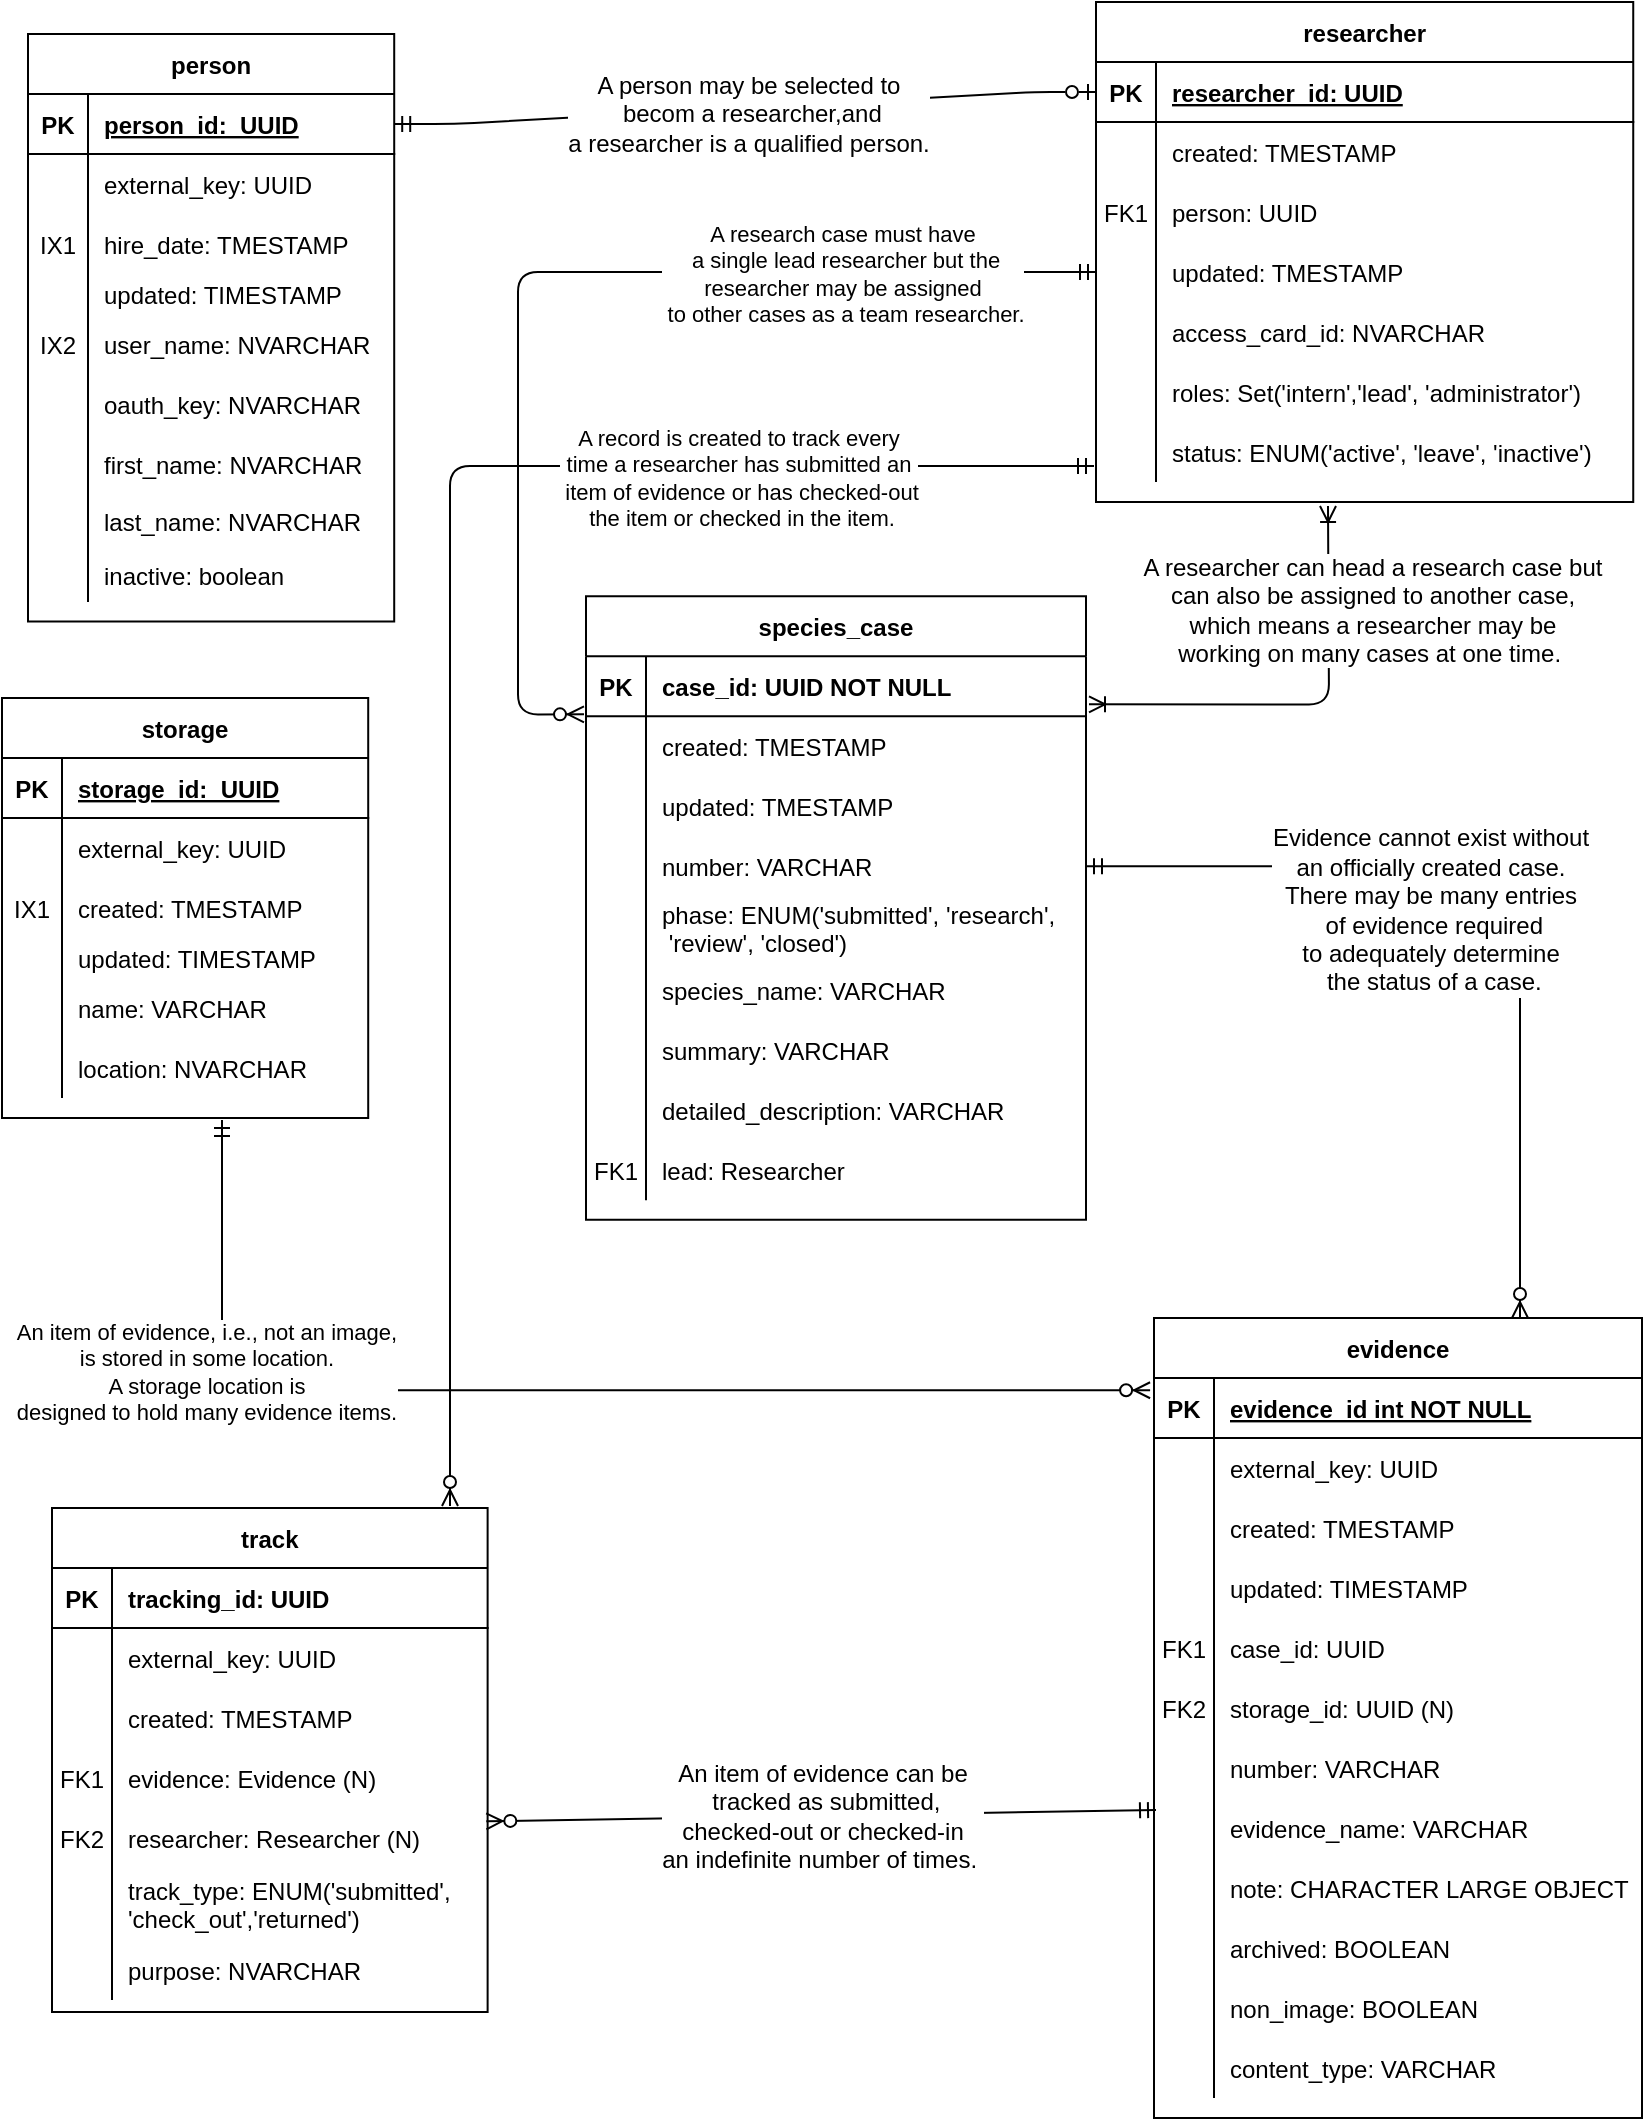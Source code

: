 <mxfile version="17.2.4" type="device"><diagram id="R2lEEEUBdFMjLlhIrx00" name="Page-1"><mxGraphModel dx="872" dy="495" grid="0" gridSize="10" guides="1" tooltips="1" connect="1" arrows="1" fold="1" page="1" pageScale="1" pageWidth="850" pageHeight="1100" math="0" shadow="0" extFonts="Permanent Marker^https://fonts.googleapis.com/css?family=Permanent+Marker"><root><mxCell id="0"/><mxCell id="1" parent="0"/><mxCell id="C-vyLk0tnHw3VtMMgP7b-13" value="species_case" style="shape=table;startSize=30;container=1;collapsible=1;childLayout=tableLayout;fixedRows=1;rowLines=0;fontStyle=1;align=center;resizeLast=1;" parent="1" vertex="1"><mxGeometry x="316" y="303.17" width="250" height="311.667" as="geometry"/></mxCell><mxCell id="C-vyLk0tnHw3VtMMgP7b-14" value="" style="shape=partialRectangle;collapsible=0;dropTarget=0;pointerEvents=0;fillColor=none;points=[[0,0.5],[1,0.5]];portConstraint=eastwest;top=0;left=0;right=0;bottom=1;" parent="C-vyLk0tnHw3VtMMgP7b-13" vertex="1"><mxGeometry y="30" width="250" height="30" as="geometry"/></mxCell><mxCell id="C-vyLk0tnHw3VtMMgP7b-15" value="PK" style="shape=partialRectangle;overflow=hidden;connectable=0;fillColor=none;top=0;left=0;bottom=0;right=0;fontStyle=1;" parent="C-vyLk0tnHw3VtMMgP7b-14" vertex="1"><mxGeometry width="30" height="30" as="geometry"><mxRectangle width="30" height="30" as="alternateBounds"/></mxGeometry></mxCell><mxCell id="C-vyLk0tnHw3VtMMgP7b-16" value="case_id: UUID NOT NULL " style="shape=partialRectangle;overflow=hidden;connectable=0;fillColor=none;top=0;left=0;bottom=0;right=0;align=left;spacingLeft=6;fontStyle=1;" parent="C-vyLk0tnHw3VtMMgP7b-14" vertex="1"><mxGeometry x="30" width="220" height="30" as="geometry"><mxRectangle width="220" height="30" as="alternateBounds"/></mxGeometry></mxCell><mxCell id="C-vyLk0tnHw3VtMMgP7b-17" value="" style="shape=partialRectangle;collapsible=0;dropTarget=0;pointerEvents=0;fillColor=none;points=[[0,0.5],[1,0.5]];portConstraint=eastwest;top=0;left=0;right=0;bottom=0;" parent="C-vyLk0tnHw3VtMMgP7b-13" vertex="1"><mxGeometry y="60" width="250" height="30" as="geometry"/></mxCell><mxCell id="C-vyLk0tnHw3VtMMgP7b-18" value="" style="shape=partialRectangle;overflow=hidden;connectable=0;fillColor=none;top=0;left=0;bottom=0;right=0;" parent="C-vyLk0tnHw3VtMMgP7b-17" vertex="1"><mxGeometry width="30" height="30" as="geometry"><mxRectangle width="30" height="30" as="alternateBounds"/></mxGeometry></mxCell><mxCell id="C-vyLk0tnHw3VtMMgP7b-19" value="created: TMESTAMP" style="shape=partialRectangle;overflow=hidden;connectable=0;fillColor=none;top=0;left=0;bottom=0;right=0;align=left;spacingLeft=6;" parent="C-vyLk0tnHw3VtMMgP7b-17" vertex="1"><mxGeometry x="30" width="220" height="30" as="geometry"><mxRectangle width="220" height="30" as="alternateBounds"/></mxGeometry></mxCell><mxCell id="JvU0ks09oIWArTATP7LB-10" value="" style="shape=partialRectangle;collapsible=0;dropTarget=0;pointerEvents=0;fillColor=none;points=[[0,0.5],[1,0.5]];portConstraint=eastwest;top=0;left=0;right=0;bottom=0;" parent="C-vyLk0tnHw3VtMMgP7b-13" vertex="1"><mxGeometry y="90" width="250" height="30" as="geometry"/></mxCell><mxCell id="JvU0ks09oIWArTATP7LB-11" value="" style="shape=partialRectangle;overflow=hidden;connectable=0;fillColor=none;top=0;left=0;bottom=0;right=0;" parent="JvU0ks09oIWArTATP7LB-10" vertex="1"><mxGeometry width="30" height="30" as="geometry"><mxRectangle width="30" height="30" as="alternateBounds"/></mxGeometry></mxCell><mxCell id="JvU0ks09oIWArTATP7LB-12" value="updated: TMESTAMP" style="shape=partialRectangle;overflow=hidden;connectable=0;fillColor=none;top=0;left=0;bottom=0;right=0;align=left;spacingLeft=6;" parent="JvU0ks09oIWArTATP7LB-10" vertex="1"><mxGeometry x="30" width="220" height="30" as="geometry"><mxRectangle width="220" height="30" as="alternateBounds"/></mxGeometry></mxCell><mxCell id="5sP2WgN8EQGmo5bwLs1_-2" value="" style="shape=partialRectangle;collapsible=0;dropTarget=0;pointerEvents=0;fillColor=none;points=[[0,0.5],[1,0.5]];portConstraint=eastwest;top=0;left=0;right=0;bottom=0;" parent="C-vyLk0tnHw3VtMMgP7b-13" vertex="1"><mxGeometry y="120" width="250" height="30" as="geometry"/></mxCell><mxCell id="5sP2WgN8EQGmo5bwLs1_-3" value="" style="shape=partialRectangle;overflow=hidden;connectable=0;fillColor=none;top=0;left=0;bottom=0;right=0;" parent="5sP2WgN8EQGmo5bwLs1_-2" vertex="1"><mxGeometry width="30" height="30" as="geometry"><mxRectangle width="30" height="30" as="alternateBounds"/></mxGeometry></mxCell><mxCell id="5sP2WgN8EQGmo5bwLs1_-4" value="number: VARCHAR" style="shape=partialRectangle;overflow=hidden;connectable=0;fillColor=none;top=0;left=0;bottom=0;right=0;align=left;spacingLeft=6;" parent="5sP2WgN8EQGmo5bwLs1_-2" vertex="1"><mxGeometry x="30" width="220" height="30" as="geometry"><mxRectangle width="220" height="30" as="alternateBounds"/></mxGeometry></mxCell><mxCell id="5sP2WgN8EQGmo5bwLs1_-5" value="" style="shape=partialRectangle;collapsible=0;dropTarget=0;pointerEvents=0;fillColor=none;points=[[0,0.5],[1,0.5]];portConstraint=eastwest;top=0;left=0;right=0;bottom=0;" parent="C-vyLk0tnHw3VtMMgP7b-13" vertex="1"><mxGeometry y="150" width="250" height="32" as="geometry"/></mxCell><mxCell id="5sP2WgN8EQGmo5bwLs1_-6" value="" style="shape=partialRectangle;overflow=hidden;connectable=0;fillColor=none;top=0;left=0;bottom=0;right=0;" parent="5sP2WgN8EQGmo5bwLs1_-5" vertex="1"><mxGeometry width="30" height="32" as="geometry"><mxRectangle width="30" height="32" as="alternateBounds"/></mxGeometry></mxCell><mxCell id="5sP2WgN8EQGmo5bwLs1_-7" value="phase: ENUM('submitted', 'research',&#10; 'review', 'closed')" style="shape=partialRectangle;overflow=hidden;connectable=0;fillColor=none;top=0;left=0;bottom=0;right=0;align=left;spacingLeft=6;" parent="5sP2WgN8EQGmo5bwLs1_-5" vertex="1"><mxGeometry x="30" width="220" height="32" as="geometry"><mxRectangle width="220" height="32" as="alternateBounds"/></mxGeometry></mxCell><mxCell id="C-vyLk0tnHw3VtMMgP7b-20" value="" style="shape=partialRectangle;collapsible=0;dropTarget=0;pointerEvents=0;fillColor=none;points=[[0,0.5],[1,0.5]];portConstraint=eastwest;top=0;left=0;right=0;bottom=0;" parent="C-vyLk0tnHw3VtMMgP7b-13" vertex="1"><mxGeometry y="182" width="250" height="30" as="geometry"/></mxCell><mxCell id="C-vyLk0tnHw3VtMMgP7b-21" value="" style="shape=partialRectangle;overflow=hidden;connectable=0;fillColor=none;top=0;left=0;bottom=0;right=0;" parent="C-vyLk0tnHw3VtMMgP7b-20" vertex="1"><mxGeometry width="30" height="30" as="geometry"><mxRectangle width="30" height="30" as="alternateBounds"/></mxGeometry></mxCell><mxCell id="C-vyLk0tnHw3VtMMgP7b-22" value="species_name: VARCHAR" style="shape=partialRectangle;overflow=hidden;connectable=0;fillColor=none;top=0;left=0;bottom=0;right=0;align=left;spacingLeft=6;" parent="C-vyLk0tnHw3VtMMgP7b-20" vertex="1"><mxGeometry x="30" width="220" height="30" as="geometry"><mxRectangle width="220" height="30" as="alternateBounds"/></mxGeometry></mxCell><mxCell id="5sP2WgN8EQGmo5bwLs1_-8" value="" style="shape=partialRectangle;collapsible=0;dropTarget=0;pointerEvents=0;fillColor=none;points=[[0,0.5],[1,0.5]];portConstraint=eastwest;top=0;left=0;right=0;bottom=0;" parent="C-vyLk0tnHw3VtMMgP7b-13" vertex="1"><mxGeometry y="212" width="250" height="30" as="geometry"/></mxCell><mxCell id="5sP2WgN8EQGmo5bwLs1_-9" value="" style="shape=partialRectangle;overflow=hidden;connectable=0;fillColor=none;top=0;left=0;bottom=0;right=0;" parent="5sP2WgN8EQGmo5bwLs1_-8" vertex="1"><mxGeometry width="30" height="30" as="geometry"><mxRectangle width="30" height="30" as="alternateBounds"/></mxGeometry></mxCell><mxCell id="5sP2WgN8EQGmo5bwLs1_-10" value="summary: VARCHAR" style="shape=partialRectangle;overflow=hidden;connectable=0;fillColor=none;top=0;left=0;bottom=0;right=0;align=left;spacingLeft=6;" parent="5sP2WgN8EQGmo5bwLs1_-8" vertex="1"><mxGeometry x="30" width="220" height="30" as="geometry"><mxRectangle width="220" height="30" as="alternateBounds"/></mxGeometry></mxCell><mxCell id="5sP2WgN8EQGmo5bwLs1_-11" value="" style="shape=partialRectangle;collapsible=0;dropTarget=0;pointerEvents=0;fillColor=none;points=[[0,0.5],[1,0.5]];portConstraint=eastwest;top=0;left=0;right=0;bottom=0;" parent="C-vyLk0tnHw3VtMMgP7b-13" vertex="1"><mxGeometry y="242" width="250" height="30" as="geometry"/></mxCell><mxCell id="5sP2WgN8EQGmo5bwLs1_-12" value="" style="shape=partialRectangle;overflow=hidden;connectable=0;fillColor=none;top=0;left=0;bottom=0;right=0;" parent="5sP2WgN8EQGmo5bwLs1_-11" vertex="1"><mxGeometry width="30" height="30" as="geometry"><mxRectangle width="30" height="30" as="alternateBounds"/></mxGeometry></mxCell><mxCell id="5sP2WgN8EQGmo5bwLs1_-13" value="detailed_description: VARCHAR" style="shape=partialRectangle;overflow=hidden;connectable=0;fillColor=none;top=0;left=0;bottom=0;right=0;align=left;spacingLeft=6;" parent="5sP2WgN8EQGmo5bwLs1_-11" vertex="1"><mxGeometry x="30" width="220" height="30" as="geometry"><mxRectangle width="220" height="30" as="alternateBounds"/></mxGeometry></mxCell><mxCell id="5sP2WgN8EQGmo5bwLs1_-51" value="" style="shape=partialRectangle;collapsible=0;dropTarget=0;pointerEvents=0;fillColor=none;points=[[0,0.5],[1,0.5]];portConstraint=eastwest;top=0;left=0;right=0;bottom=0;" parent="C-vyLk0tnHw3VtMMgP7b-13" vertex="1"><mxGeometry y="272" width="250" height="30" as="geometry"/></mxCell><mxCell id="5sP2WgN8EQGmo5bwLs1_-52" value="FK1" style="shape=partialRectangle;overflow=hidden;connectable=0;fillColor=none;top=0;left=0;bottom=0;right=0;" parent="5sP2WgN8EQGmo5bwLs1_-51" vertex="1"><mxGeometry width="30" height="30" as="geometry"><mxRectangle width="30" height="30" as="alternateBounds"/></mxGeometry></mxCell><mxCell id="5sP2WgN8EQGmo5bwLs1_-53" value="lead: Researcher" style="shape=partialRectangle;overflow=hidden;connectable=0;fillColor=none;top=0;left=0;bottom=0;right=0;align=left;spacingLeft=6;" parent="5sP2WgN8EQGmo5bwLs1_-51" vertex="1"><mxGeometry x="30" width="220" height="30" as="geometry"><mxRectangle width="220" height="30" as="alternateBounds"/></mxGeometry></mxCell><mxCell id="CBW8E1DYW-HsrD96wwYP-21" value="evidence" style="shape=table;startSize=30;container=1;collapsible=1;childLayout=tableLayout;fixedRows=1;rowLines=0;fontStyle=1;align=center;resizeLast=1;" parent="1" vertex="1"><mxGeometry x="600" y="664" width="244" height="400" as="geometry"/></mxCell><mxCell id="CBW8E1DYW-HsrD96wwYP-22" value="" style="shape=partialRectangle;collapsible=0;dropTarget=0;pointerEvents=0;fillColor=none;points=[[0,0.5],[1,0.5]];portConstraint=eastwest;top=0;left=0;right=0;bottom=1;" parent="CBW8E1DYW-HsrD96wwYP-21" vertex="1"><mxGeometry y="30" width="244" height="30" as="geometry"/></mxCell><mxCell id="CBW8E1DYW-HsrD96wwYP-23" value="PK" style="shape=partialRectangle;overflow=hidden;connectable=0;fillColor=none;top=0;left=0;bottom=0;right=0;fontStyle=1;" parent="CBW8E1DYW-HsrD96wwYP-22" vertex="1"><mxGeometry width="30" height="30" as="geometry"><mxRectangle width="30" height="30" as="alternateBounds"/></mxGeometry></mxCell><mxCell id="CBW8E1DYW-HsrD96wwYP-24" value="evidence_id int NOT NULL " style="shape=partialRectangle;overflow=hidden;connectable=0;fillColor=none;top=0;left=0;bottom=0;right=0;align=left;spacingLeft=6;fontStyle=5;" parent="CBW8E1DYW-HsrD96wwYP-22" vertex="1"><mxGeometry x="30" width="214" height="30" as="geometry"><mxRectangle width="214" height="30" as="alternateBounds"/></mxGeometry></mxCell><mxCell id="5sP2WgN8EQGmo5bwLs1_-45" value="" style="shape=partialRectangle;collapsible=0;dropTarget=0;pointerEvents=0;fillColor=none;points=[[0,0.5],[1,0.5]];portConstraint=eastwest;top=0;left=0;right=0;bottom=0;" parent="CBW8E1DYW-HsrD96wwYP-21" vertex="1"><mxGeometry y="60" width="244" height="30" as="geometry"/></mxCell><mxCell id="5sP2WgN8EQGmo5bwLs1_-46" value="" style="shape=partialRectangle;overflow=hidden;connectable=0;fillColor=none;top=0;left=0;bottom=0;right=0;" parent="5sP2WgN8EQGmo5bwLs1_-45" vertex="1"><mxGeometry width="30" height="30" as="geometry"><mxRectangle width="30" height="30" as="alternateBounds"/></mxGeometry></mxCell><mxCell id="5sP2WgN8EQGmo5bwLs1_-47" value="external_key: UUID" style="shape=partialRectangle;overflow=hidden;connectable=0;fillColor=none;top=0;left=0;bottom=0;right=0;align=left;spacingLeft=6;" parent="5sP2WgN8EQGmo5bwLs1_-45" vertex="1"><mxGeometry x="30" width="214" height="30" as="geometry"><mxRectangle width="214" height="30" as="alternateBounds"/></mxGeometry></mxCell><mxCell id="JvU0ks09oIWArTATP7LB-4" value="" style="shape=partialRectangle;collapsible=0;dropTarget=0;pointerEvents=0;fillColor=none;points=[[0,0.5],[1,0.5]];portConstraint=eastwest;top=0;left=0;right=0;bottom=0;" parent="CBW8E1DYW-HsrD96wwYP-21" vertex="1"><mxGeometry y="90" width="244" height="30" as="geometry"/></mxCell><mxCell id="JvU0ks09oIWArTATP7LB-5" value="" style="shape=partialRectangle;overflow=hidden;connectable=0;fillColor=none;top=0;left=0;bottom=0;right=0;" parent="JvU0ks09oIWArTATP7LB-4" vertex="1"><mxGeometry width="30" height="30" as="geometry"><mxRectangle width="30" height="30" as="alternateBounds"/></mxGeometry></mxCell><mxCell id="JvU0ks09oIWArTATP7LB-6" value="created: TMESTAMP" style="shape=partialRectangle;overflow=hidden;connectable=0;fillColor=none;top=0;left=0;bottom=0;right=0;align=left;spacingLeft=6;" parent="JvU0ks09oIWArTATP7LB-4" vertex="1"><mxGeometry x="30" width="214" height="30" as="geometry"><mxRectangle width="214" height="30" as="alternateBounds"/></mxGeometry></mxCell><mxCell id="JvU0ks09oIWArTATP7LB-7" value="" style="shape=partialRectangle;collapsible=0;dropTarget=0;pointerEvents=0;fillColor=none;points=[[0,0.5],[1,0.5]];portConstraint=eastwest;top=0;left=0;right=0;bottom=0;" parent="CBW8E1DYW-HsrD96wwYP-21" vertex="1"><mxGeometry y="120" width="244" height="30" as="geometry"/></mxCell><mxCell id="JvU0ks09oIWArTATP7LB-8" value="" style="shape=partialRectangle;overflow=hidden;connectable=0;fillColor=none;top=0;left=0;bottom=0;right=0;" parent="JvU0ks09oIWArTATP7LB-7" vertex="1"><mxGeometry width="30" height="30" as="geometry"><mxRectangle width="30" height="30" as="alternateBounds"/></mxGeometry></mxCell><mxCell id="JvU0ks09oIWArTATP7LB-9" value="updated: TIMESTAMP" style="shape=partialRectangle;overflow=hidden;connectable=0;fillColor=none;top=0;left=0;bottom=0;right=0;align=left;spacingLeft=6;" parent="JvU0ks09oIWArTATP7LB-7" vertex="1"><mxGeometry x="30" width="214" height="30" as="geometry"><mxRectangle width="214" height="30" as="alternateBounds"/></mxGeometry></mxCell><mxCell id="CBW8E1DYW-HsrD96wwYP-25" value="" style="shape=partialRectangle;collapsible=0;dropTarget=0;pointerEvents=0;fillColor=none;points=[[0,0.5],[1,0.5]];portConstraint=eastwest;top=0;left=0;right=0;bottom=0;" parent="CBW8E1DYW-HsrD96wwYP-21" vertex="1"><mxGeometry y="150" width="244" height="30" as="geometry"/></mxCell><mxCell id="CBW8E1DYW-HsrD96wwYP-26" value="FK1" style="shape=partialRectangle;overflow=hidden;connectable=0;fillColor=none;top=0;left=0;bottom=0;right=0;" parent="CBW8E1DYW-HsrD96wwYP-25" vertex="1"><mxGeometry width="30" height="30" as="geometry"><mxRectangle width="30" height="30" as="alternateBounds"/></mxGeometry></mxCell><mxCell id="CBW8E1DYW-HsrD96wwYP-27" value="case_id: UUID" style="shape=partialRectangle;overflow=hidden;connectable=0;fillColor=none;top=0;left=0;bottom=0;right=0;align=left;spacingLeft=6;" parent="CBW8E1DYW-HsrD96wwYP-25" vertex="1"><mxGeometry x="30" width="214" height="30" as="geometry"><mxRectangle width="214" height="30" as="alternateBounds"/></mxGeometry></mxCell><mxCell id="CBW8E1DYW-HsrD96wwYP-28" value="" style="shape=partialRectangle;collapsible=0;dropTarget=0;pointerEvents=0;fillColor=none;points=[[0,0.5],[1,0.5]];portConstraint=eastwest;top=0;left=0;right=0;bottom=0;" parent="CBW8E1DYW-HsrD96wwYP-21" vertex="1"><mxGeometry y="180" width="244" height="30" as="geometry"/></mxCell><mxCell id="CBW8E1DYW-HsrD96wwYP-29" value="FK2" style="shape=partialRectangle;overflow=hidden;connectable=0;fillColor=none;top=0;left=0;bottom=0;right=0;" parent="CBW8E1DYW-HsrD96wwYP-28" vertex="1"><mxGeometry width="30" height="30" as="geometry"><mxRectangle width="30" height="30" as="alternateBounds"/></mxGeometry></mxCell><mxCell id="CBW8E1DYW-HsrD96wwYP-30" value="storage_id: UUID (N)" style="shape=partialRectangle;overflow=hidden;connectable=0;fillColor=none;top=0;left=0;bottom=0;right=0;align=left;spacingLeft=6;" parent="CBW8E1DYW-HsrD96wwYP-28" vertex="1"><mxGeometry x="30" width="214" height="30" as="geometry"><mxRectangle width="214" height="30" as="alternateBounds"/></mxGeometry></mxCell><mxCell id="gM_kHmzgaJMSD7h1Kxhx-1" value="" style="shape=partialRectangle;collapsible=0;dropTarget=0;pointerEvents=0;fillColor=none;points=[[0,0.5],[1,0.5]];portConstraint=eastwest;top=0;left=0;right=0;bottom=0;" parent="CBW8E1DYW-HsrD96wwYP-21" vertex="1"><mxGeometry y="210" width="244" height="30" as="geometry"/></mxCell><mxCell id="gM_kHmzgaJMSD7h1Kxhx-2" value="" style="shape=partialRectangle;overflow=hidden;connectable=0;fillColor=none;top=0;left=0;bottom=0;right=0;" parent="gM_kHmzgaJMSD7h1Kxhx-1" vertex="1"><mxGeometry width="30" height="30" as="geometry"><mxRectangle width="30" height="30" as="alternateBounds"/></mxGeometry></mxCell><mxCell id="gM_kHmzgaJMSD7h1Kxhx-3" value="number: VARCHAR" style="shape=partialRectangle;overflow=hidden;connectable=0;fillColor=none;top=0;left=0;bottom=0;right=0;align=left;spacingLeft=6;" parent="gM_kHmzgaJMSD7h1Kxhx-1" vertex="1"><mxGeometry x="30" width="214" height="30" as="geometry"><mxRectangle width="214" height="30" as="alternateBounds"/></mxGeometry></mxCell><mxCell id="gM_kHmzgaJMSD7h1Kxhx-4" value="" style="shape=partialRectangle;collapsible=0;dropTarget=0;pointerEvents=0;fillColor=none;points=[[0,0.5],[1,0.5]];portConstraint=eastwest;top=0;left=0;right=0;bottom=0;" parent="CBW8E1DYW-HsrD96wwYP-21" vertex="1"><mxGeometry y="240" width="244" height="30" as="geometry"/></mxCell><mxCell id="gM_kHmzgaJMSD7h1Kxhx-5" value="" style="shape=partialRectangle;overflow=hidden;connectable=0;fillColor=none;top=0;left=0;bottom=0;right=0;" parent="gM_kHmzgaJMSD7h1Kxhx-4" vertex="1"><mxGeometry width="30" height="30" as="geometry"><mxRectangle width="30" height="30" as="alternateBounds"/></mxGeometry></mxCell><mxCell id="gM_kHmzgaJMSD7h1Kxhx-6" value="evidence_name: VARCHAR" style="shape=partialRectangle;overflow=hidden;connectable=0;fillColor=none;top=0;left=0;bottom=0;right=0;align=left;spacingLeft=6;" parent="gM_kHmzgaJMSD7h1Kxhx-4" vertex="1"><mxGeometry x="30" width="214" height="30" as="geometry"><mxRectangle width="214" height="30" as="alternateBounds"/></mxGeometry></mxCell><mxCell id="gM_kHmzgaJMSD7h1Kxhx-7" value="" style="shape=partialRectangle;collapsible=0;dropTarget=0;pointerEvents=0;fillColor=none;points=[[0,0.5],[1,0.5]];portConstraint=eastwest;top=0;left=0;right=0;bottom=0;" parent="CBW8E1DYW-HsrD96wwYP-21" vertex="1"><mxGeometry y="270" width="244" height="30" as="geometry"/></mxCell><mxCell id="gM_kHmzgaJMSD7h1Kxhx-8" value="" style="shape=partialRectangle;overflow=hidden;connectable=0;fillColor=none;top=0;left=0;bottom=0;right=0;" parent="gM_kHmzgaJMSD7h1Kxhx-7" vertex="1"><mxGeometry width="30" height="30" as="geometry"><mxRectangle width="30" height="30" as="alternateBounds"/></mxGeometry></mxCell><mxCell id="gM_kHmzgaJMSD7h1Kxhx-9" value="note: CHARACTER LARGE OBJECT" style="shape=partialRectangle;overflow=hidden;connectable=0;fillColor=none;top=0;left=0;bottom=0;right=0;align=left;spacingLeft=6;" parent="gM_kHmzgaJMSD7h1Kxhx-7" vertex="1"><mxGeometry x="30" width="214" height="30" as="geometry"><mxRectangle width="214" height="30" as="alternateBounds"/></mxGeometry></mxCell><mxCell id="gM_kHmzgaJMSD7h1Kxhx-10" value="" style="shape=partialRectangle;collapsible=0;dropTarget=0;pointerEvents=0;fillColor=none;points=[[0,0.5],[1,0.5]];portConstraint=eastwest;top=0;left=0;right=0;bottom=0;" parent="CBW8E1DYW-HsrD96wwYP-21" vertex="1"><mxGeometry y="300" width="244" height="30" as="geometry"/></mxCell><mxCell id="gM_kHmzgaJMSD7h1Kxhx-11" value="" style="shape=partialRectangle;overflow=hidden;connectable=0;fillColor=none;top=0;left=0;bottom=0;right=0;" parent="gM_kHmzgaJMSD7h1Kxhx-10" vertex="1"><mxGeometry width="30" height="30" as="geometry"><mxRectangle width="30" height="30" as="alternateBounds"/></mxGeometry></mxCell><mxCell id="gM_kHmzgaJMSD7h1Kxhx-12" value="archived: BOOLEAN" style="shape=partialRectangle;overflow=hidden;connectable=0;fillColor=none;top=0;left=0;bottom=0;right=0;align=left;spacingLeft=6;" parent="gM_kHmzgaJMSD7h1Kxhx-10" vertex="1"><mxGeometry x="30" width="214" height="30" as="geometry"><mxRectangle width="214" height="30" as="alternateBounds"/></mxGeometry></mxCell><mxCell id="gM_kHmzgaJMSD7h1Kxhx-13" value="" style="shape=partialRectangle;collapsible=0;dropTarget=0;pointerEvents=0;fillColor=none;points=[[0,0.5],[1,0.5]];portConstraint=eastwest;top=0;left=0;right=0;bottom=0;" parent="CBW8E1DYW-HsrD96wwYP-21" vertex="1"><mxGeometry y="330" width="244" height="30" as="geometry"/></mxCell><mxCell id="gM_kHmzgaJMSD7h1Kxhx-14" value="" style="shape=partialRectangle;overflow=hidden;connectable=0;fillColor=none;top=0;left=0;bottom=0;right=0;" parent="gM_kHmzgaJMSD7h1Kxhx-13" vertex="1"><mxGeometry width="30" height="30" as="geometry"><mxRectangle width="30" height="30" as="alternateBounds"/></mxGeometry></mxCell><mxCell id="gM_kHmzgaJMSD7h1Kxhx-15" value="non_image: BOOLEAN" style="shape=partialRectangle;overflow=hidden;connectable=0;fillColor=none;top=0;left=0;bottom=0;right=0;align=left;spacingLeft=6;" parent="gM_kHmzgaJMSD7h1Kxhx-13" vertex="1"><mxGeometry x="30" width="214" height="30" as="geometry"><mxRectangle width="214" height="30" as="alternateBounds"/></mxGeometry></mxCell><mxCell id="5sP2WgN8EQGmo5bwLs1_-48" value="" style="shape=partialRectangle;collapsible=0;dropTarget=0;pointerEvents=0;fillColor=none;points=[[0,0.5],[1,0.5]];portConstraint=eastwest;top=0;left=0;right=0;bottom=0;" parent="CBW8E1DYW-HsrD96wwYP-21" vertex="1"><mxGeometry y="360" width="244" height="30" as="geometry"/></mxCell><mxCell id="5sP2WgN8EQGmo5bwLs1_-49" value="" style="shape=partialRectangle;overflow=hidden;connectable=0;fillColor=none;top=0;left=0;bottom=0;right=0;" parent="5sP2WgN8EQGmo5bwLs1_-48" vertex="1"><mxGeometry width="30" height="30" as="geometry"><mxRectangle width="30" height="30" as="alternateBounds"/></mxGeometry></mxCell><mxCell id="5sP2WgN8EQGmo5bwLs1_-50" value="content_type: VARCHAR" style="shape=partialRectangle;overflow=hidden;connectable=0;fillColor=none;top=0;left=0;bottom=0;right=0;align=left;spacingLeft=6;" parent="5sP2WgN8EQGmo5bwLs1_-48" vertex="1"><mxGeometry x="30" width="214" height="30" as="geometry"><mxRectangle width="214" height="30" as="alternateBounds"/></mxGeometry></mxCell><mxCell id="5sP2WgN8EQGmo5bwLs1_-1" value="Evidence cannot exist without &lt;br&gt;an officially created case. &lt;br&gt;There may be many entries&lt;br&gt;&amp;nbsp;of evidence required &lt;br&gt;to adequately determine&lt;br&gt;&amp;nbsp;the status of a case." style="fontSize=12;html=1;endArrow=ERzeroToMany;startArrow=ERmandOne;edgeStyle=orthogonalEdgeStyle;exitX=1;exitY=0.5;exitDx=0;exitDy=0;entryX=0.75;entryY=0;entryDx=0;entryDy=0;" parent="1" source="5sP2WgN8EQGmo5bwLs1_-2" target="CBW8E1DYW-HsrD96wwYP-21" edge="1"><mxGeometry x="-0.223" y="-22" width="100" height="100" relative="1" as="geometry"><mxPoint x="469" y="506" as="sourcePoint"/><mxPoint x="410" y="697" as="targetPoint"/><mxPoint as="offset"/></mxGeometry></mxCell><mxCell id="5sP2WgN8EQGmo5bwLs1_-41" value="A researcher can head a research case but &lt;br&gt;can also be assigned to another case,&lt;br&gt;which means a researcher may be &lt;br&gt;working on many cases at one time.&amp;nbsp;" style="fontSize=12;html=1;endArrow=ERoneToMany;startArrow=ERoneToMany;exitX=1.006;exitY=0.8;exitDx=0;exitDy=0;edgeStyle=orthogonalEdgeStyle;exitPerimeter=0;" parent="1" source="C-vyLk0tnHw3VtMMgP7b-14" edge="1"><mxGeometry x="0.524" y="-22" width="100" height="100" relative="1" as="geometry"><mxPoint x="491" y="430" as="sourcePoint"/><mxPoint x="687" y="258" as="targetPoint"/><mxPoint as="offset"/></mxGeometry></mxCell><mxCell id="C-vyLk0tnHw3VtMMgP7b-23" value="person" style="shape=table;startSize=30;container=1;collapsible=1;childLayout=tableLayout;fixedRows=1;rowLines=0;fontStyle=1;align=center;resizeLast=1;" parent="1" vertex="1"><mxGeometry x="37.002" y="22" width="183.103" height="293.693" as="geometry"/></mxCell><mxCell id="C-vyLk0tnHw3VtMMgP7b-24" value="" style="shape=partialRectangle;collapsible=0;dropTarget=0;pointerEvents=0;fillColor=none;points=[[0,0.5],[1,0.5]];portConstraint=eastwest;top=0;left=0;right=0;bottom=1;" parent="C-vyLk0tnHw3VtMMgP7b-23" vertex="1"><mxGeometry y="30" width="183.103" height="30" as="geometry"/></mxCell><mxCell id="C-vyLk0tnHw3VtMMgP7b-25" value="PK" style="shape=partialRectangle;overflow=hidden;connectable=0;fillColor=none;top=0;left=0;bottom=0;right=0;fontStyle=1;" parent="C-vyLk0tnHw3VtMMgP7b-24" vertex="1"><mxGeometry width="30" height="30" as="geometry"><mxRectangle width="30" height="30" as="alternateBounds"/></mxGeometry></mxCell><mxCell id="C-vyLk0tnHw3VtMMgP7b-26" value="person_id:  UUID" style="shape=partialRectangle;overflow=hidden;connectable=0;fillColor=none;top=0;left=0;bottom=0;right=0;align=left;spacingLeft=6;fontStyle=5;" parent="C-vyLk0tnHw3VtMMgP7b-24" vertex="1"><mxGeometry x="30" width="153.103" height="30" as="geometry"><mxRectangle width="153.103" height="30" as="alternateBounds"/></mxGeometry></mxCell><mxCell id="2B0N_Wl0zQWA0DdDdHzv-2" value="" style="shape=partialRectangle;collapsible=0;dropTarget=0;pointerEvents=0;fillColor=none;points=[[0,0.5],[1,0.5]];portConstraint=eastwest;top=0;left=0;right=0;bottom=0;" parent="C-vyLk0tnHw3VtMMgP7b-23" vertex="1"><mxGeometry y="60" width="183.103" height="30" as="geometry"/></mxCell><mxCell id="2B0N_Wl0zQWA0DdDdHzv-3" value="" style="shape=partialRectangle;overflow=hidden;connectable=0;fillColor=none;top=0;left=0;bottom=0;right=0;" parent="2B0N_Wl0zQWA0DdDdHzv-2" vertex="1"><mxGeometry width="30" height="30" as="geometry"><mxRectangle width="30" height="30" as="alternateBounds"/></mxGeometry></mxCell><mxCell id="2B0N_Wl0zQWA0DdDdHzv-4" value="external_key: UUID" style="shape=partialRectangle;overflow=hidden;connectable=0;fillColor=none;top=0;left=0;bottom=0;right=0;align=left;spacingLeft=6;" parent="2B0N_Wl0zQWA0DdDdHzv-2" vertex="1"><mxGeometry x="30" width="153.103" height="30" as="geometry"><mxRectangle width="153.103" height="30" as="alternateBounds"/></mxGeometry></mxCell><mxCell id="uK24Tcoy7Z74Q3FAuvYM-1" value="" style="shape=partialRectangle;collapsible=0;dropTarget=0;pointerEvents=0;fillColor=none;points=[[0,0.5],[1,0.5]];portConstraint=eastwest;top=0;left=0;right=0;bottom=0;" parent="C-vyLk0tnHw3VtMMgP7b-23" vertex="1"><mxGeometry y="90" width="183.103" height="30" as="geometry"/></mxCell><mxCell id="uK24Tcoy7Z74Q3FAuvYM-2" value="IX1" style="shape=partialRectangle;overflow=hidden;connectable=0;fillColor=none;top=0;left=0;bottom=0;right=0;" parent="uK24Tcoy7Z74Q3FAuvYM-1" vertex="1"><mxGeometry width="30" height="30" as="geometry"><mxRectangle width="30" height="30" as="alternateBounds"/></mxGeometry></mxCell><mxCell id="uK24Tcoy7Z74Q3FAuvYM-3" value="hire_date: TMESTAMP" style="shape=partialRectangle;overflow=hidden;connectable=0;fillColor=none;top=0;left=0;bottom=0;right=0;align=left;spacingLeft=6;" parent="uK24Tcoy7Z74Q3FAuvYM-1" vertex="1"><mxGeometry x="30" width="153.103" height="30" as="geometry"><mxRectangle width="153.103" height="30" as="alternateBounds"/></mxGeometry></mxCell><mxCell id="2B0N_Wl0zQWA0DdDdHzv-5" value="" style="shape=partialRectangle;collapsible=0;dropTarget=0;pointerEvents=0;fillColor=none;points=[[0,0.5],[1,0.5]];portConstraint=eastwest;top=0;left=0;right=0;bottom=0;" parent="C-vyLk0tnHw3VtMMgP7b-23" vertex="1"><mxGeometry y="120" width="183.103" height="20" as="geometry"/></mxCell><mxCell id="2B0N_Wl0zQWA0DdDdHzv-6" value="" style="shape=partialRectangle;overflow=hidden;connectable=0;fillColor=none;top=0;left=0;bottom=0;right=0;" parent="2B0N_Wl0zQWA0DdDdHzv-5" vertex="1"><mxGeometry width="30" height="20" as="geometry"><mxRectangle width="30" height="20" as="alternateBounds"/></mxGeometry></mxCell><mxCell id="2B0N_Wl0zQWA0DdDdHzv-7" value="updated: TIMESTAMP" style="shape=partialRectangle;overflow=hidden;connectable=0;fillColor=none;top=0;left=0;bottom=0;right=0;align=left;spacingLeft=6;" parent="2B0N_Wl0zQWA0DdDdHzv-5" vertex="1"><mxGeometry x="30" width="153.103" height="20" as="geometry"><mxRectangle width="153.103" height="20" as="alternateBounds"/></mxGeometry></mxCell><mxCell id="C-vyLk0tnHw3VtMMgP7b-27" value="" style="shape=partialRectangle;collapsible=0;dropTarget=0;pointerEvents=0;fillColor=none;points=[[0,0.5],[1,0.5]];portConstraint=eastwest;top=0;left=0;right=0;bottom=0;" parent="C-vyLk0tnHw3VtMMgP7b-23" vertex="1"><mxGeometry y="140" width="183.103" height="30" as="geometry"/></mxCell><mxCell id="C-vyLk0tnHw3VtMMgP7b-28" value="IX2" style="shape=partialRectangle;overflow=hidden;connectable=0;fillColor=none;top=0;left=0;bottom=0;right=0;" parent="C-vyLk0tnHw3VtMMgP7b-27" vertex="1"><mxGeometry width="30" height="30" as="geometry"><mxRectangle width="30" height="30" as="alternateBounds"/></mxGeometry></mxCell><mxCell id="C-vyLk0tnHw3VtMMgP7b-29" value="user_name: NVARCHAR " style="shape=partialRectangle;overflow=hidden;connectable=0;fillColor=none;top=0;left=0;bottom=0;right=0;align=left;spacingLeft=6;" parent="C-vyLk0tnHw3VtMMgP7b-27" vertex="1"><mxGeometry x="30" width="153.103" height="30" as="geometry"><mxRectangle width="153.103" height="30" as="alternateBounds"/></mxGeometry></mxCell><mxCell id="Ow9dAvMLi8LnMIdlSTMW-1" value="" style="shape=partialRectangle;collapsible=0;dropTarget=0;pointerEvents=0;fillColor=none;points=[[0,0.5],[1,0.5]];portConstraint=eastwest;top=0;left=0;right=0;bottom=0;" parent="C-vyLk0tnHw3VtMMgP7b-23" vertex="1"><mxGeometry y="170" width="183.103" height="30" as="geometry"/></mxCell><mxCell id="Ow9dAvMLi8LnMIdlSTMW-2" value="" style="shape=partialRectangle;overflow=hidden;connectable=0;fillColor=none;top=0;left=0;bottom=0;right=0;" parent="Ow9dAvMLi8LnMIdlSTMW-1" vertex="1"><mxGeometry width="30" height="30" as="geometry"><mxRectangle width="30" height="30" as="alternateBounds"/></mxGeometry></mxCell><mxCell id="Ow9dAvMLi8LnMIdlSTMW-3" value="oauth_key: NVARCHAR " style="shape=partialRectangle;overflow=hidden;connectable=0;fillColor=none;top=0;left=0;bottom=0;right=0;align=left;spacingLeft=6;" parent="Ow9dAvMLi8LnMIdlSTMW-1" vertex="1"><mxGeometry x="30" width="153.103" height="30" as="geometry"><mxRectangle width="153.103" height="30" as="alternateBounds"/></mxGeometry></mxCell><mxCell id="2B0N_Wl0zQWA0DdDdHzv-8" value="" style="shape=partialRectangle;collapsible=0;dropTarget=0;pointerEvents=0;fillColor=none;points=[[0,0.5],[1,0.5]];portConstraint=eastwest;top=0;left=0;right=0;bottom=0;" parent="C-vyLk0tnHw3VtMMgP7b-23" vertex="1"><mxGeometry y="200" width="183.103" height="30" as="geometry"/></mxCell><mxCell id="2B0N_Wl0zQWA0DdDdHzv-9" value="" style="shape=partialRectangle;overflow=hidden;connectable=0;fillColor=none;top=0;left=0;bottom=0;right=0;" parent="2B0N_Wl0zQWA0DdDdHzv-8" vertex="1"><mxGeometry width="30" height="30" as="geometry"><mxRectangle width="30" height="30" as="alternateBounds"/></mxGeometry></mxCell><mxCell id="2B0N_Wl0zQWA0DdDdHzv-10" value="first_name: NVARCHAR " style="shape=partialRectangle;overflow=hidden;connectable=0;fillColor=none;top=0;left=0;bottom=0;right=0;align=left;spacingLeft=6;" parent="2B0N_Wl0zQWA0DdDdHzv-8" vertex="1"><mxGeometry x="30" width="153.103" height="30" as="geometry"><mxRectangle width="153.103" height="30" as="alternateBounds"/></mxGeometry></mxCell><mxCell id="2B0N_Wl0zQWA0DdDdHzv-11" value="" style="shape=partialRectangle;collapsible=0;dropTarget=0;pointerEvents=0;fillColor=none;points=[[0,0.5],[1,0.5]];portConstraint=eastwest;top=0;left=0;right=0;bottom=0;" parent="C-vyLk0tnHw3VtMMgP7b-23" vertex="1"><mxGeometry y="230" width="183.103" height="27" as="geometry"/></mxCell><mxCell id="2B0N_Wl0zQWA0DdDdHzv-12" value="" style="shape=partialRectangle;overflow=hidden;connectable=0;fillColor=none;top=0;left=0;bottom=0;right=0;" parent="2B0N_Wl0zQWA0DdDdHzv-11" vertex="1"><mxGeometry width="30" height="27" as="geometry"><mxRectangle width="30" height="27" as="alternateBounds"/></mxGeometry></mxCell><mxCell id="2B0N_Wl0zQWA0DdDdHzv-13" value="last_name: NVARCHAR " style="shape=partialRectangle;overflow=hidden;connectable=0;fillColor=none;top=0;left=0;bottom=0;right=0;align=left;spacingLeft=6;" parent="2B0N_Wl0zQWA0DdDdHzv-11" vertex="1"><mxGeometry x="30" width="153.103" height="27" as="geometry"><mxRectangle width="153.103" height="27" as="alternateBounds"/></mxGeometry></mxCell><mxCell id="oy75awSSQLf3G2YUX-Z2-1" value="" style="shape=partialRectangle;collapsible=0;dropTarget=0;pointerEvents=0;fillColor=none;points=[[0,0.5],[1,0.5]];portConstraint=eastwest;top=0;left=0;right=0;bottom=0;" parent="C-vyLk0tnHw3VtMMgP7b-23" vertex="1"><mxGeometry y="257" width="183.103" height="27" as="geometry"/></mxCell><mxCell id="oy75awSSQLf3G2YUX-Z2-2" value="" style="shape=partialRectangle;overflow=hidden;connectable=0;fillColor=none;top=0;left=0;bottom=0;right=0;" parent="oy75awSSQLf3G2YUX-Z2-1" vertex="1"><mxGeometry width="30" height="27" as="geometry"><mxRectangle width="30" height="27" as="alternateBounds"/></mxGeometry></mxCell><mxCell id="oy75awSSQLf3G2YUX-Z2-3" value="inactive: boolean" style="shape=partialRectangle;overflow=hidden;connectable=0;fillColor=none;top=0;left=0;bottom=0;right=0;align=left;spacingLeft=6;" parent="oy75awSSQLf3G2YUX-Z2-1" vertex="1"><mxGeometry x="30" width="153.103" height="27" as="geometry"><mxRectangle width="153.103" height="27" as="alternateBounds"/></mxGeometry></mxCell><mxCell id="5sP2WgN8EQGmo5bwLs1_-54" value="" style="edgeStyle=orthogonalEdgeStyle;fontSize=12;html=1;endArrow=ERzeroToMany;startArrow=ERmandOne;exitX=0;exitY=0.5;exitDx=0;exitDy=0;entryX=-0.004;entryY=-0.033;entryDx=0;entryDy=0;entryPerimeter=0;" parent="1" source="2B0N_Wl0zQWA0DdDdHzv-22" target="C-vyLk0tnHw3VtMMgP7b-17" edge="1"><mxGeometry width="100" height="100" relative="1" as="geometry"><mxPoint x="462.0" y="141" as="sourcePoint"/><mxPoint x="335" y="434" as="targetPoint"/><Array as="points"><mxPoint x="282" y="141"/><mxPoint x="282" y="362"/></Array></mxGeometry></mxCell><mxCell id="5sP2WgN8EQGmo5bwLs1_-56" value="A research case must have&lt;br&gt;&amp;nbsp;a single lead researcher but the &lt;br&gt;researcher may be assigned&lt;br&gt;&amp;nbsp;to other cases as a team researcher." style="edgeLabel;html=1;align=center;verticalAlign=middle;resizable=0;points=[];" parent="5sP2WgN8EQGmo5bwLs1_-54" vertex="1" connectable="0"><mxGeometry x="-0.25" y="1" relative="1" as="geometry"><mxPoint x="76" as="offset"/></mxGeometry></mxCell><mxCell id="XYJWDwUYscroUXyJySVR-1" value="A person may be selected to&lt;br&gt;&amp;nbsp;becom a researcher,and &lt;br&gt;a researcher is a qualified person." style="edgeStyle=entityRelationEdgeStyle;fontSize=12;html=1;endArrow=ERzeroToOne;startArrow=ERmandOne;exitX=1;exitY=0.5;exitDx=0;exitDy=0;entryX=0;entryY=0.5;entryDx=0;entryDy=0;startFill=0;endFill=0;" parent="1" source="C-vyLk0tnHw3VtMMgP7b-24" target="C-vyLk0tnHw3VtMMgP7b-3" edge="1"><mxGeometry x="0.009" y="-3" width="100" height="100" relative="1" as="geometry"><mxPoint x="379" y="274" as="sourcePoint"/><mxPoint x="479" y="174" as="targetPoint"/><mxPoint as="offset"/></mxGeometry></mxCell><mxCell id="XYJWDwUYscroUXyJySVR-5" value="" style="fontSize=12;html=1;endArrow=ERmandOne;startArrow=ERzeroToMany;strokeColor=#000000;endFill=0;startFill=1;edgeStyle=orthogonalEdgeStyle;" parent="1" edge="1"><mxGeometry width="100" height="100" relative="1" as="geometry"><mxPoint x="248" y="758" as="sourcePoint"/><mxPoint x="570" y="238" as="targetPoint"/><Array as="points"><mxPoint x="248" y="717"/><mxPoint x="248" y="238"/></Array></mxGeometry></mxCell><mxCell id="XYJWDwUYscroUXyJySVR-6" value="A record is created to track every &lt;br&gt;time a researcher has submitted an&lt;br&gt;&amp;nbsp;item of evidence or has checked-out&lt;br&gt;&amp;nbsp;the item or checked in the item." style="edgeLabel;html=1;align=center;verticalAlign=middle;resizable=0;points=[];" parent="XYJWDwUYscroUXyJySVR-5" vertex="1" connectable="0"><mxGeometry x="-0.319" y="-2" relative="1" as="geometry"><mxPoint x="142" y="-228" as="offset"/></mxGeometry></mxCell><mxCell id="qPnuuBx5514RENVjrEbs-1" value="" style="group" parent="1" vertex="1" connectable="0"><mxGeometry x="47" y="759" width="252" height="283" as="geometry"/></mxCell><mxCell id="CBW8E1DYW-HsrD96wwYP-11" value="track" style="shape=table;startSize=30;container=1;collapsible=1;childLayout=tableLayout;fixedRows=1;rowLines=0;fontStyle=1;align=center;resizeLast=1;" parent="qPnuuBx5514RENVjrEbs-1" vertex="1"><mxGeometry x="2" width="217.811" height="252" as="geometry"/></mxCell><mxCell id="CBW8E1DYW-HsrD96wwYP-12" value="" style="shape=partialRectangle;collapsible=0;dropTarget=0;pointerEvents=0;fillColor=none;points=[[0,0.5],[1,0.5]];portConstraint=eastwest;top=0;left=0;right=0;bottom=1;" parent="CBW8E1DYW-HsrD96wwYP-11" vertex="1"><mxGeometry y="30" width="217.811" height="30" as="geometry"/></mxCell><mxCell id="CBW8E1DYW-HsrD96wwYP-13" value="PK" style="shape=partialRectangle;overflow=hidden;connectable=0;fillColor=none;top=0;left=0;bottom=0;right=0;fontStyle=1;" parent="CBW8E1DYW-HsrD96wwYP-12" vertex="1"><mxGeometry width="30" height="30" as="geometry"><mxRectangle width="30" height="30" as="alternateBounds"/></mxGeometry></mxCell><mxCell id="CBW8E1DYW-HsrD96wwYP-14" value="tracking_id: UUID" style="shape=partialRectangle;overflow=hidden;connectable=0;fillColor=none;top=0;left=0;bottom=0;right=0;align=left;spacingLeft=6;fontStyle=1;" parent="CBW8E1DYW-HsrD96wwYP-12" vertex="1"><mxGeometry x="30" width="187.811" height="30" as="geometry"><mxRectangle width="187.811" height="30" as="alternateBounds"/></mxGeometry></mxCell><mxCell id="K8Ljm1ankBMKKZi-XfXo-10" value="" style="shape=partialRectangle;collapsible=0;dropTarget=0;pointerEvents=0;fillColor=none;points=[[0,0.5],[1,0.5]];portConstraint=eastwest;top=0;left=0;right=0;bottom=0;" parent="CBW8E1DYW-HsrD96wwYP-11" vertex="1"><mxGeometry y="60" width="217.811" height="30" as="geometry"/></mxCell><mxCell id="K8Ljm1ankBMKKZi-XfXo-11" value="" style="shape=partialRectangle;overflow=hidden;connectable=0;fillColor=none;top=0;left=0;bottom=0;right=0;" parent="K8Ljm1ankBMKKZi-XfXo-10" vertex="1"><mxGeometry width="30" height="30" as="geometry"><mxRectangle width="30" height="30" as="alternateBounds"/></mxGeometry></mxCell><mxCell id="K8Ljm1ankBMKKZi-XfXo-12" value="external_key: UUID" style="shape=partialRectangle;overflow=hidden;connectable=0;fillColor=none;top=0;left=0;bottom=0;right=0;align=left;spacingLeft=6;" parent="K8Ljm1ankBMKKZi-XfXo-10" vertex="1"><mxGeometry x="30" width="187.811" height="30" as="geometry"><mxRectangle width="187.811" height="30" as="alternateBounds"/></mxGeometry></mxCell><mxCell id="CBW8E1DYW-HsrD96wwYP-15" value="" style="shape=partialRectangle;collapsible=0;dropTarget=0;pointerEvents=0;fillColor=none;points=[[0,0.5],[1,0.5]];portConstraint=eastwest;top=0;left=0;right=0;bottom=0;" parent="CBW8E1DYW-HsrD96wwYP-11" vertex="1"><mxGeometry y="90" width="217.811" height="30" as="geometry"/></mxCell><mxCell id="CBW8E1DYW-HsrD96wwYP-16" value="" style="shape=partialRectangle;overflow=hidden;connectable=0;fillColor=none;top=0;left=0;bottom=0;right=0;" parent="CBW8E1DYW-HsrD96wwYP-15" vertex="1"><mxGeometry width="30" height="30" as="geometry"><mxRectangle width="30" height="30" as="alternateBounds"/></mxGeometry></mxCell><mxCell id="CBW8E1DYW-HsrD96wwYP-17" value="created: TMESTAMP" style="shape=partialRectangle;overflow=hidden;connectable=0;fillColor=none;top=0;left=0;bottom=0;right=0;align=left;spacingLeft=6;" parent="CBW8E1DYW-HsrD96wwYP-15" vertex="1"><mxGeometry x="30" width="187.811" height="30" as="geometry"><mxRectangle width="187.811" height="30" as="alternateBounds"/></mxGeometry></mxCell><mxCell id="CBW8E1DYW-HsrD96wwYP-18" value="" style="shape=partialRectangle;collapsible=0;dropTarget=0;pointerEvents=0;fillColor=none;points=[[0,0.5],[1,0.5]];portConstraint=eastwest;top=0;left=0;right=0;bottom=0;" parent="CBW8E1DYW-HsrD96wwYP-11" vertex="1"><mxGeometry y="120" width="217.811" height="30" as="geometry"/></mxCell><mxCell id="CBW8E1DYW-HsrD96wwYP-19" value="FK1" style="shape=partialRectangle;overflow=hidden;connectable=0;fillColor=none;top=0;left=0;bottom=0;right=0;" parent="CBW8E1DYW-HsrD96wwYP-18" vertex="1"><mxGeometry width="30" height="30" as="geometry"><mxRectangle width="30" height="30" as="alternateBounds"/></mxGeometry></mxCell><mxCell id="CBW8E1DYW-HsrD96wwYP-20" value="evidence: Evidence (N)" style="shape=partialRectangle;overflow=hidden;connectable=0;fillColor=none;top=0;left=0;bottom=0;right=0;align=left;spacingLeft=6;" parent="CBW8E1DYW-HsrD96wwYP-18" vertex="1"><mxGeometry x="30" width="187.811" height="30" as="geometry"><mxRectangle width="187.811" height="30" as="alternateBounds"/></mxGeometry></mxCell><mxCell id="5sP2WgN8EQGmo5bwLs1_-35" value="" style="shape=partialRectangle;collapsible=0;dropTarget=0;pointerEvents=0;fillColor=none;points=[[0,0.5],[1,0.5]];portConstraint=eastwest;top=0;left=0;right=0;bottom=0;" parent="CBW8E1DYW-HsrD96wwYP-11" vertex="1"><mxGeometry y="150" width="217.811" height="30" as="geometry"/></mxCell><mxCell id="5sP2WgN8EQGmo5bwLs1_-36" value="FK2" style="shape=partialRectangle;overflow=hidden;connectable=0;fillColor=none;top=0;left=0;bottom=0;right=0;" parent="5sP2WgN8EQGmo5bwLs1_-35" vertex="1"><mxGeometry width="30" height="30" as="geometry"><mxRectangle width="30" height="30" as="alternateBounds"/></mxGeometry></mxCell><mxCell id="5sP2WgN8EQGmo5bwLs1_-37" value="researcher: Researcher (N)" style="shape=partialRectangle;overflow=hidden;connectable=0;fillColor=none;top=0;left=0;bottom=0;right=0;align=left;spacingLeft=6;" parent="5sP2WgN8EQGmo5bwLs1_-35" vertex="1"><mxGeometry x="30" width="187.811" height="30" as="geometry"><mxRectangle width="187.811" height="30" as="alternateBounds"/></mxGeometry></mxCell><mxCell id="5sP2WgN8EQGmo5bwLs1_-38" value="" style="shape=partialRectangle;collapsible=0;dropTarget=0;pointerEvents=0;fillColor=none;points=[[0,0.5],[1,0.5]];portConstraint=eastwest;top=0;left=0;right=0;bottom=0;" parent="CBW8E1DYW-HsrD96wwYP-11" vertex="1"><mxGeometry y="180" width="217.811" height="36" as="geometry"/></mxCell><mxCell id="5sP2WgN8EQGmo5bwLs1_-39" value="" style="shape=partialRectangle;overflow=hidden;connectable=0;fillColor=none;top=0;left=0;bottom=0;right=0;" parent="5sP2WgN8EQGmo5bwLs1_-38" vertex="1"><mxGeometry width="30" height="36" as="geometry"><mxRectangle width="30" height="36" as="alternateBounds"/></mxGeometry></mxCell><mxCell id="5sP2WgN8EQGmo5bwLs1_-40" value="track_type: ENUM('submitted', &#10;'check_out','returned')" style="shape=partialRectangle;overflow=hidden;connectable=0;fillColor=none;top=0;left=0;bottom=0;right=0;align=left;spacingLeft=6;" parent="5sP2WgN8EQGmo5bwLs1_-38" vertex="1"><mxGeometry x="30" width="187.811" height="36" as="geometry"><mxRectangle width="187.811" height="36" as="alternateBounds"/></mxGeometry></mxCell><mxCell id="K8Ljm1ankBMKKZi-XfXo-1" value="" style="shape=partialRectangle;collapsible=0;dropTarget=0;pointerEvents=0;fillColor=none;points=[[0,0.5],[1,0.5]];portConstraint=eastwest;top=0;left=0;right=0;bottom=0;" parent="CBW8E1DYW-HsrD96wwYP-11" vertex="1"><mxGeometry y="216" width="217.811" height="30" as="geometry"/></mxCell><mxCell id="K8Ljm1ankBMKKZi-XfXo-2" value="" style="shape=partialRectangle;overflow=hidden;connectable=0;fillColor=none;top=0;left=0;bottom=0;right=0;" parent="K8Ljm1ankBMKKZi-XfXo-1" vertex="1"><mxGeometry width="30" height="30" as="geometry"><mxRectangle width="30" height="30" as="alternateBounds"/></mxGeometry></mxCell><mxCell id="K8Ljm1ankBMKKZi-XfXo-3" value="purpose: NVARCHAR" style="shape=partialRectangle;overflow=hidden;connectable=0;fillColor=none;top=0;left=0;bottom=0;right=0;align=left;spacingLeft=6;" parent="K8Ljm1ankBMKKZi-XfXo-1" vertex="1"><mxGeometry x="30" width="187.811" height="30" as="geometry"><mxRectangle width="187.811" height="30" as="alternateBounds"/></mxGeometry></mxCell><mxCell id="qPnuuBx5514RENVjrEbs-2" value="storage" style="shape=table;startSize=30;container=1;collapsible=1;childLayout=tableLayout;fixedRows=1;rowLines=0;fontStyle=1;align=center;resizeLast=1;" parent="1" vertex="1"><mxGeometry x="24.002" y="354" width="183.103" height="210" as="geometry"/></mxCell><mxCell id="qPnuuBx5514RENVjrEbs-3" value="" style="shape=partialRectangle;collapsible=0;dropTarget=0;pointerEvents=0;fillColor=none;points=[[0,0.5],[1,0.5]];portConstraint=eastwest;top=0;left=0;right=0;bottom=1;" parent="qPnuuBx5514RENVjrEbs-2" vertex="1"><mxGeometry y="30" width="183.103" height="30" as="geometry"/></mxCell><mxCell id="qPnuuBx5514RENVjrEbs-4" value="PK" style="shape=partialRectangle;overflow=hidden;connectable=0;fillColor=none;top=0;left=0;bottom=0;right=0;fontStyle=1;" parent="qPnuuBx5514RENVjrEbs-3" vertex="1"><mxGeometry width="30" height="30" as="geometry"><mxRectangle width="30" height="30" as="alternateBounds"/></mxGeometry></mxCell><mxCell id="qPnuuBx5514RENVjrEbs-5" value="storage_id:  UUID" style="shape=partialRectangle;overflow=hidden;connectable=0;fillColor=none;top=0;left=0;bottom=0;right=0;align=left;spacingLeft=6;fontStyle=5;" parent="qPnuuBx5514RENVjrEbs-3" vertex="1"><mxGeometry x="30" width="153.103" height="30" as="geometry"><mxRectangle width="153.103" height="30" as="alternateBounds"/></mxGeometry></mxCell><mxCell id="J68e_sYJmMAaKfYn-x2z-1" value="" style="shape=partialRectangle;collapsible=0;dropTarget=0;pointerEvents=0;fillColor=none;points=[[0,0.5],[1,0.5]];portConstraint=eastwest;top=0;left=0;right=0;bottom=0;" parent="qPnuuBx5514RENVjrEbs-2" vertex="1"><mxGeometry y="60" width="183.103" height="30" as="geometry"/></mxCell><mxCell id="J68e_sYJmMAaKfYn-x2z-2" value="" style="shape=partialRectangle;overflow=hidden;connectable=0;fillColor=none;top=0;left=0;bottom=0;right=0;" parent="J68e_sYJmMAaKfYn-x2z-1" vertex="1"><mxGeometry width="30" height="30" as="geometry"><mxRectangle width="30" height="30" as="alternateBounds"/></mxGeometry></mxCell><mxCell id="J68e_sYJmMAaKfYn-x2z-3" value="external_key: UUID " style="shape=partialRectangle;overflow=hidden;connectable=0;fillColor=none;top=0;left=0;bottom=0;right=0;align=left;spacingLeft=6;" parent="J68e_sYJmMAaKfYn-x2z-1" vertex="1"><mxGeometry x="30" width="153.103" height="30" as="geometry"><mxRectangle width="153.103" height="30" as="alternateBounds"/></mxGeometry></mxCell><mxCell id="qPnuuBx5514RENVjrEbs-6" value="" style="shape=partialRectangle;collapsible=0;dropTarget=0;pointerEvents=0;fillColor=none;points=[[0,0.5],[1,0.5]];portConstraint=eastwest;top=0;left=0;right=0;bottom=0;" parent="qPnuuBx5514RENVjrEbs-2" vertex="1"><mxGeometry y="90" width="183.103" height="30" as="geometry"/></mxCell><mxCell id="qPnuuBx5514RENVjrEbs-7" value="IX1" style="shape=partialRectangle;overflow=hidden;connectable=0;fillColor=none;top=0;left=0;bottom=0;right=0;" parent="qPnuuBx5514RENVjrEbs-6" vertex="1"><mxGeometry width="30" height="30" as="geometry"><mxRectangle width="30" height="30" as="alternateBounds"/></mxGeometry></mxCell><mxCell id="qPnuuBx5514RENVjrEbs-8" value="created: TMESTAMP" style="shape=partialRectangle;overflow=hidden;connectable=0;fillColor=none;top=0;left=0;bottom=0;right=0;align=left;spacingLeft=6;" parent="qPnuuBx5514RENVjrEbs-6" vertex="1"><mxGeometry x="30" width="153.103" height="30" as="geometry"><mxRectangle width="153.103" height="30" as="alternateBounds"/></mxGeometry></mxCell><mxCell id="qPnuuBx5514RENVjrEbs-9" value="" style="shape=partialRectangle;collapsible=0;dropTarget=0;pointerEvents=0;fillColor=none;points=[[0,0.5],[1,0.5]];portConstraint=eastwest;top=0;left=0;right=0;bottom=0;" parent="qPnuuBx5514RENVjrEbs-2" vertex="1"><mxGeometry y="120" width="183.103" height="20" as="geometry"/></mxCell><mxCell id="qPnuuBx5514RENVjrEbs-10" value="" style="shape=partialRectangle;overflow=hidden;connectable=0;fillColor=none;top=0;left=0;bottom=0;right=0;" parent="qPnuuBx5514RENVjrEbs-9" vertex="1"><mxGeometry width="30" height="20" as="geometry"><mxRectangle width="30" height="20" as="alternateBounds"/></mxGeometry></mxCell><mxCell id="qPnuuBx5514RENVjrEbs-11" value="updated: TIMESTAMP" style="shape=partialRectangle;overflow=hidden;connectable=0;fillColor=none;top=0;left=0;bottom=0;right=0;align=left;spacingLeft=6;" parent="qPnuuBx5514RENVjrEbs-9" vertex="1"><mxGeometry x="30" width="153.103" height="20" as="geometry"><mxRectangle width="153.103" height="20" as="alternateBounds"/></mxGeometry></mxCell><mxCell id="qPnuuBx5514RENVjrEbs-12" value="" style="shape=partialRectangle;collapsible=0;dropTarget=0;pointerEvents=0;fillColor=none;points=[[0,0.5],[1,0.5]];portConstraint=eastwest;top=0;left=0;right=0;bottom=0;" parent="qPnuuBx5514RENVjrEbs-2" vertex="1"><mxGeometry y="140" width="183.103" height="30" as="geometry"/></mxCell><mxCell id="qPnuuBx5514RENVjrEbs-13" value="" style="shape=partialRectangle;overflow=hidden;connectable=0;fillColor=none;top=0;left=0;bottom=0;right=0;" parent="qPnuuBx5514RENVjrEbs-12" vertex="1"><mxGeometry width="30" height="30" as="geometry"><mxRectangle width="30" height="30" as="alternateBounds"/></mxGeometry></mxCell><mxCell id="qPnuuBx5514RENVjrEbs-14" value="name: VARCHAR " style="shape=partialRectangle;overflow=hidden;connectable=0;fillColor=none;top=0;left=0;bottom=0;right=0;align=left;spacingLeft=6;" parent="qPnuuBx5514RENVjrEbs-12" vertex="1"><mxGeometry x="30" width="153.103" height="30" as="geometry"><mxRectangle width="153.103" height="30" as="alternateBounds"/></mxGeometry></mxCell><mxCell id="qPnuuBx5514RENVjrEbs-15" value="" style="shape=partialRectangle;collapsible=0;dropTarget=0;pointerEvents=0;fillColor=none;points=[[0,0.5],[1,0.5]];portConstraint=eastwest;top=0;left=0;right=0;bottom=0;" parent="qPnuuBx5514RENVjrEbs-2" vertex="1"><mxGeometry y="170" width="183.103" height="30" as="geometry"/></mxCell><mxCell id="qPnuuBx5514RENVjrEbs-16" value="" style="shape=partialRectangle;overflow=hidden;connectable=0;fillColor=none;top=0;left=0;bottom=0;right=0;" parent="qPnuuBx5514RENVjrEbs-15" vertex="1"><mxGeometry width="30" height="30" as="geometry"><mxRectangle width="30" height="30" as="alternateBounds"/></mxGeometry></mxCell><mxCell id="qPnuuBx5514RENVjrEbs-17" value="location: NVARCHAR " style="shape=partialRectangle;overflow=hidden;connectable=0;fillColor=none;top=0;left=0;bottom=0;right=0;align=left;spacingLeft=6;" parent="qPnuuBx5514RENVjrEbs-15" vertex="1"><mxGeometry x="30" width="153.103" height="30" as="geometry"><mxRectangle width="153.103" height="30" as="alternateBounds"/></mxGeometry></mxCell><mxCell id="C-vyLk0tnHw3VtMMgP7b-2" value="researcher" style="shape=table;startSize=30;container=1;collapsible=1;childLayout=tableLayout;fixedRows=1;rowLines=0;fontStyle=1;align=center;resizeLast=1;" parent="1" vertex="1"><mxGeometry x="571.0" y="6" width="268.62" height="250" as="geometry"/></mxCell><mxCell id="C-vyLk0tnHw3VtMMgP7b-3" value="" style="shape=partialRectangle;collapsible=0;dropTarget=0;pointerEvents=0;fillColor=none;points=[[0,0.5],[1,0.5]];portConstraint=eastwest;top=0;left=0;right=0;bottom=1;" parent="C-vyLk0tnHw3VtMMgP7b-2" vertex="1"><mxGeometry y="30" width="268.62" height="30" as="geometry"/></mxCell><mxCell id="C-vyLk0tnHw3VtMMgP7b-4" value="PK" style="shape=partialRectangle;overflow=hidden;connectable=0;fillColor=none;top=0;left=0;bottom=0;right=0;fontStyle=1;" parent="C-vyLk0tnHw3VtMMgP7b-3" vertex="1"><mxGeometry width="30" height="30" as="geometry"><mxRectangle width="30" height="30" as="alternateBounds"/></mxGeometry></mxCell><mxCell id="C-vyLk0tnHw3VtMMgP7b-5" value="researcher_id: UUID" style="shape=partialRectangle;overflow=hidden;connectable=0;fillColor=none;top=0;left=0;bottom=0;right=0;align=left;spacingLeft=6;fontStyle=5;" parent="C-vyLk0tnHw3VtMMgP7b-3" vertex="1"><mxGeometry x="30" width="238.62" height="30" as="geometry"><mxRectangle width="238.62" height="30" as="alternateBounds"/></mxGeometry></mxCell><mxCell id="C-vyLk0tnHw3VtMMgP7b-6" value="" style="shape=partialRectangle;collapsible=0;dropTarget=0;pointerEvents=0;fillColor=none;points=[[0,0.5],[1,0.5]];portConstraint=eastwest;top=0;left=0;right=0;bottom=0;" parent="C-vyLk0tnHw3VtMMgP7b-2" vertex="1"><mxGeometry y="60" width="268.62" height="30" as="geometry"/></mxCell><mxCell id="C-vyLk0tnHw3VtMMgP7b-7" value="" style="shape=partialRectangle;overflow=hidden;connectable=0;fillColor=none;top=0;left=0;bottom=0;right=0;" parent="C-vyLk0tnHw3VtMMgP7b-6" vertex="1"><mxGeometry width="30" height="30" as="geometry"><mxRectangle width="30" height="30" as="alternateBounds"/></mxGeometry></mxCell><mxCell id="C-vyLk0tnHw3VtMMgP7b-8" value="created: TMESTAMP" style="shape=partialRectangle;overflow=hidden;connectable=0;fillColor=none;top=0;left=0;bottom=0;right=0;align=left;spacingLeft=6;" parent="C-vyLk0tnHw3VtMMgP7b-6" vertex="1"><mxGeometry x="30" width="238.62" height="30" as="geometry"><mxRectangle width="238.62" height="30" as="alternateBounds"/></mxGeometry></mxCell><mxCell id="cy0dXSlWAxqdielq0rTq-1" value="" style="shape=partialRectangle;collapsible=0;dropTarget=0;pointerEvents=0;fillColor=none;points=[[0,0.5],[1,0.5]];portConstraint=eastwest;top=0;left=0;right=0;bottom=0;" parent="C-vyLk0tnHw3VtMMgP7b-2" vertex="1"><mxGeometry y="90" width="268.62" height="30" as="geometry"/></mxCell><mxCell id="cy0dXSlWAxqdielq0rTq-2" value="FK1" style="shape=partialRectangle;overflow=hidden;connectable=0;fillColor=none;top=0;left=0;bottom=0;right=0;" parent="cy0dXSlWAxqdielq0rTq-1" vertex="1"><mxGeometry width="30" height="30" as="geometry"><mxRectangle width="30" height="30" as="alternateBounds"/></mxGeometry></mxCell><mxCell id="cy0dXSlWAxqdielq0rTq-3" value="person: UUID" style="shape=partialRectangle;overflow=hidden;connectable=0;fillColor=none;top=0;left=0;bottom=0;right=0;align=left;spacingLeft=6;" parent="cy0dXSlWAxqdielq0rTq-1" vertex="1"><mxGeometry x="30" width="238.62" height="30" as="geometry"><mxRectangle width="238.62" height="30" as="alternateBounds"/></mxGeometry></mxCell><mxCell id="2B0N_Wl0zQWA0DdDdHzv-22" value="" style="shape=partialRectangle;collapsible=0;dropTarget=0;pointerEvents=0;fillColor=none;points=[[0,0.5],[1,0.5]];portConstraint=eastwest;top=0;left=0;right=0;bottom=0;" parent="C-vyLk0tnHw3VtMMgP7b-2" vertex="1"><mxGeometry y="120" width="268.62" height="30" as="geometry"/></mxCell><mxCell id="2B0N_Wl0zQWA0DdDdHzv-23" value="" style="shape=partialRectangle;overflow=hidden;connectable=0;fillColor=none;top=0;left=0;bottom=0;right=0;" parent="2B0N_Wl0zQWA0DdDdHzv-22" vertex="1"><mxGeometry width="30" height="30" as="geometry"><mxRectangle width="30" height="30" as="alternateBounds"/></mxGeometry></mxCell><mxCell id="2B0N_Wl0zQWA0DdDdHzv-24" value="updated: TMESTAMP" style="shape=partialRectangle;overflow=hidden;connectable=0;fillColor=none;top=0;left=0;bottom=0;right=0;align=left;spacingLeft=6;" parent="2B0N_Wl0zQWA0DdDdHzv-22" vertex="1"><mxGeometry x="30" width="238.62" height="30" as="geometry"><mxRectangle width="238.62" height="30" as="alternateBounds"/></mxGeometry></mxCell><mxCell id="2B0N_Wl0zQWA0DdDdHzv-25" value="" style="shape=partialRectangle;collapsible=0;dropTarget=0;pointerEvents=0;fillColor=none;points=[[0,0.5],[1,0.5]];portConstraint=eastwest;top=0;left=0;right=0;bottom=0;" parent="C-vyLk0tnHw3VtMMgP7b-2" vertex="1"><mxGeometry y="150" width="268.62" height="30" as="geometry"/></mxCell><mxCell id="2B0N_Wl0zQWA0DdDdHzv-26" value="" style="shape=partialRectangle;overflow=hidden;connectable=0;fillColor=none;top=0;left=0;bottom=0;right=0;" parent="2B0N_Wl0zQWA0DdDdHzv-25" vertex="1"><mxGeometry width="30" height="30" as="geometry"><mxRectangle width="30" height="30" as="alternateBounds"/></mxGeometry></mxCell><mxCell id="2B0N_Wl0zQWA0DdDdHzv-27" value="access_card_id: NVARCHAR" style="shape=partialRectangle;overflow=hidden;connectable=0;fillColor=none;top=0;left=0;bottom=0;right=0;align=left;spacingLeft=6;" parent="2B0N_Wl0zQWA0DdDdHzv-25" vertex="1"><mxGeometry x="30" width="238.62" height="30" as="geometry"><mxRectangle width="238.62" height="30" as="alternateBounds"/></mxGeometry></mxCell><mxCell id="2B0N_Wl0zQWA0DdDdHzv-28" value="" style="shape=partialRectangle;collapsible=0;dropTarget=0;pointerEvents=0;fillColor=none;points=[[0,0.5],[1,0.5]];portConstraint=eastwest;top=0;left=0;right=0;bottom=0;" parent="C-vyLk0tnHw3VtMMgP7b-2" vertex="1"><mxGeometry y="180" width="268.62" height="30" as="geometry"/></mxCell><mxCell id="2B0N_Wl0zQWA0DdDdHzv-29" value="" style="shape=partialRectangle;overflow=hidden;connectable=0;fillColor=none;top=0;left=0;bottom=0;right=0;" parent="2B0N_Wl0zQWA0DdDdHzv-28" vertex="1"><mxGeometry width="30" height="30" as="geometry"><mxRectangle width="30" height="30" as="alternateBounds"/></mxGeometry></mxCell><mxCell id="2B0N_Wl0zQWA0DdDdHzv-30" value="roles: Set('intern','lead', 'administrator')" style="shape=partialRectangle;overflow=hidden;connectable=0;fillColor=none;top=0;left=0;bottom=0;right=0;align=left;spacingLeft=6;" parent="2B0N_Wl0zQWA0DdDdHzv-28" vertex="1"><mxGeometry x="30" width="238.62" height="30" as="geometry"><mxRectangle width="238.62" height="30" as="alternateBounds"/></mxGeometry></mxCell><mxCell id="2B0N_Wl0zQWA0DdDdHzv-1" value="" style="shape=partialRectangle;collapsible=0;dropTarget=0;pointerEvents=0;fillColor=none;points=[[0,0.5],[1,0.5]];portConstraint=eastwest;top=0;left=0;right=0;bottom=0;" parent="C-vyLk0tnHw3VtMMgP7b-2" vertex="1"><mxGeometry y="210" width="268.62" height="30" as="geometry"/></mxCell><mxCell id="2B0N_Wl0zQWA0DdDdHzv-17" value="" style="shape=partialRectangle;overflow=hidden;connectable=0;fillColor=none;top=0;left=0;bottom=0;right=0;" parent="2B0N_Wl0zQWA0DdDdHzv-1" vertex="1"><mxGeometry width="30" height="30" as="geometry"><mxRectangle width="30" height="30" as="alternateBounds"/></mxGeometry></mxCell><mxCell id="2B0N_Wl0zQWA0DdDdHzv-18" value="status: ENUM('active', 'leave', 'inactive')" style="shape=partialRectangle;overflow=hidden;connectable=0;fillColor=none;top=0;left=0;bottom=0;right=0;align=left;spacingLeft=6;" parent="2B0N_Wl0zQWA0DdDdHzv-1" vertex="1"><mxGeometry x="30" width="238.62" height="30" as="geometry"><mxRectangle width="238.62" height="30" as="alternateBounds"/></mxGeometry></mxCell><mxCell id="J68e_sYJmMAaKfYn-x2z-6" value="&lt;span style=&quot;color: rgba(0 , 0 , 0 , 0) ; font-family: monospace ; font-size: 0px ; background-color: rgb(248 , 249 , 250)&quot;&gt;%3CmxGraphModel%3E%3Croot%3E%3CmxCell%20id%3D%220%22%2F%3E%3CmxCell%20id%3D%221%22%20parent%3D%220%22%2F%3E%3CmxCell%20id%3D%222%22%20value%3D%22Physical%20evidence%2C%20i.e.%2C%20not%20an%20image%2C%20%26lt%3Bbr%26gt%3Bis%20stored%20in%20more%20than%20one%20location.%20%26lt%3Bbr%26gt%3BA%20storage%20location%20is%20%26lt%3Bbr%26gt%3Bdesigned%20to%20hold%20many%20evidence%20items.%22%20style%3D%22edgeLabel%3Bhtml%3D1%3Balign%3Dcenter%3BverticalAlign%3Dmiddle%3Bresizable%3D0%3Bpoints%3D%5B%5D%3B%22%20vertex%3D%221%22%20connectable%3D%220%22%20parent%3D%221%22%3E%3CmxGeometry%20x%3D%22105%22%20y%3D%22698.446%22%20as%3D%22geometry%22%2F%3E%3C%2FmxCell%3E%3C%2Froot%3E%3C%2FmxGraphModel%3E&lt;/span&gt;" style="edgeStyle=orthogonalEdgeStyle;fontSize=12;html=1;endArrow=ERzeroToMany;startArrow=ERmandOne;rounded=0;entryX=-0.008;entryY=0.204;entryDx=0;entryDy=0;entryPerimeter=0;" parent="1" target="CBW8E1DYW-HsrD96wwYP-22" edge="1"><mxGeometry width="100" height="100" relative="1" as="geometry"><mxPoint x="134" y="565" as="sourcePoint"/><mxPoint x="474" y="707" as="targetPoint"/><Array as="points"><mxPoint x="134" y="700"/></Array></mxGeometry></mxCell><mxCell id="J68e_sYJmMAaKfYn-x2z-7" value="An item of evidence, i.e., not an image, &lt;br&gt;is stored in some location. &lt;br&gt;A storage location is &lt;br&gt;designed to hold many evidence items." style="edgeLabel;html=1;align=center;verticalAlign=middle;resizable=0;points=[];" parent="1" vertex="1" connectable="0"><mxGeometry x="98" y="744.996" as="geometry"><mxPoint x="28" y="-54" as="offset"/></mxGeometry></mxCell><mxCell id="XYJWDwUYscroUXyJySVR-4" value="An item of evidence can be&lt;br&gt;&amp;nbsp;tracked as submitted, &lt;br&gt;checked-out or checked-in &lt;br&gt;an indefinite number of times.&amp;nbsp;" style="fontSize=12;html=1;endArrow=ERmandOne;startArrow=ERzeroToMany;strokeColor=#000000;startFill=1;endFill=0;exitX=0.997;exitY=0.222;exitDx=0;exitDy=0;exitPerimeter=0;" parent="1" source="5sP2WgN8EQGmo5bwLs1_-35" edge="1"><mxGeometry width="100" height="100" relative="1" as="geometry"><mxPoint x="312" y="887" as="sourcePoint"/><mxPoint x="601" y="910" as="targetPoint"/></mxGeometry></mxCell></root></mxGraphModel></diagram></mxfile>
